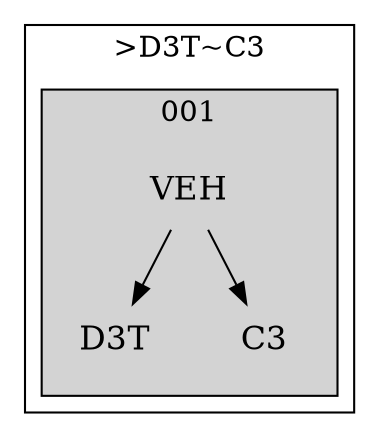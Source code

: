 strict digraph FirstlevelCluster {
	labelloc = "t";
	compound = false;
	subgraph cluster_0 {
	label= ">D3T~C3";
		subgraph	cluster_2 {
		label = "001";
			style = filled;
			node	[label = VEH, shape = plaintext, fontsize = 16] VEH2;
			node	[label = D3T, shape = plaintext, fontsize = 16] D3T2;
			node	[label = C3, shape = plaintext, fontsize = 16] C32;
			VEH2->D3T2;VEH2->C32;			}
}}